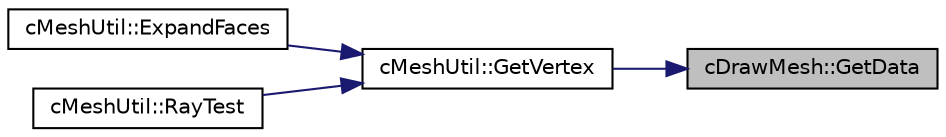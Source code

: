 digraph "cDrawMesh::GetData"
{
 // LATEX_PDF_SIZE
  edge [fontname="Helvetica",fontsize="10",labelfontname="Helvetica",labelfontsize="10"];
  node [fontname="Helvetica",fontsize="10",shape=record];
  rankdir="RL";
  Node1 [label="cDrawMesh::GetData",height=0.2,width=0.4,color="black", fillcolor="grey75", style="filled", fontcolor="black",tooltip=" "];
  Node1 -> Node2 [dir="back",color="midnightblue",fontsize="10",style="solid",fontname="Helvetica"];
  Node2 [label="cMeshUtil::GetVertex",height=0.2,width=0.4,color="black", fillcolor="white", style="filled",URL="$classc_mesh_util.html#a6450c850fd45f7b4a39f249f0bf493cf",tooltip=" "];
  Node2 -> Node3 [dir="back",color="midnightblue",fontsize="10",style="solid",fontname="Helvetica"];
  Node3 [label="cMeshUtil::ExpandFaces",height=0.2,width=0.4,color="black", fillcolor="white", style="filled",URL="$classc_mesh_util.html#a6787d721448322b3ac301dc27277ada9",tooltip=" "];
  Node2 -> Node4 [dir="back",color="midnightblue",fontsize="10",style="solid",fontname="Helvetica"];
  Node4 [label="cMeshUtil::RayTest",height=0.2,width=0.4,color="black", fillcolor="white", style="filled",URL="$classc_mesh_util.html#a61b018a2f314f95e126afc1288cc5bc7",tooltip=" "];
}
